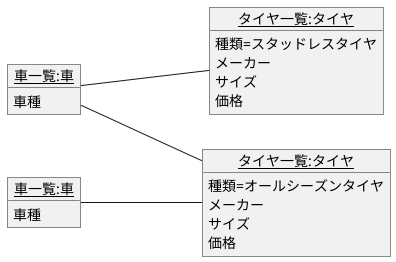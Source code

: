 @startuml オブジェクト図
    left to right direction
    object "<u>車一覧:車</u>" as car1{
        車種
    }
    object "<u>車一覧:車</u>" as car2{
        車種
    }
    object "<u>タイヤ一覧:タイヤ</u>" as tire1{
        種類=オールシーズンタイヤ
        メーカー
        サイズ
        価格
    }
    object "<u>タイヤ一覧:タイヤ</u>" as tire2{
        種類=スタッドレスタイヤ
        メーカー
        サイズ
        価格
    }
    car1 --- tire1
    car1 --- tire2
    car2 --- tire1
@enduml